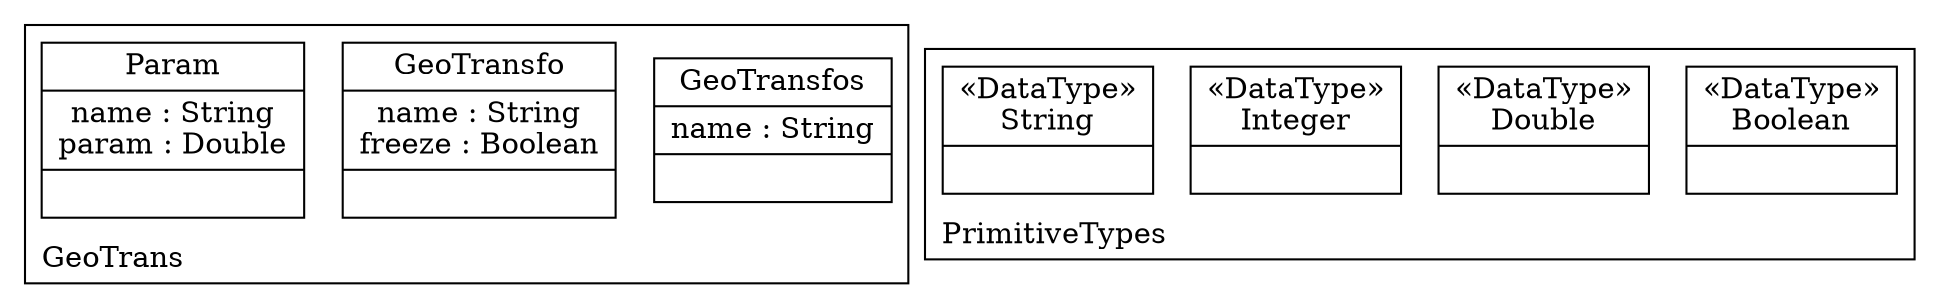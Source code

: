 digraph "KM3 Model in DOT" {
graph[rankdir=BT,labeljust=l,labelloc=t,nodeSep=0.75,compound=true];
 subgraph "cluster_GeoTrans"{
labelloc=t
color=black
label=GeoTrans
 node[shape=record];
GeoTransfos[label="{GeoTransfos|name : String| }"]
;
 node[shape=record];
GeoTransfo[label="{GeoTransfo|name : String\nfreeze : Boolean| }"]
;
 node[shape=record];
Param[label="{Param|name : String\nparam : Double| }"]
;

} subgraph "cluster_PrimitiveTypes"{
labelloc=t
color=black
label=PrimitiveTypes
 node[shape=record];
Boolean[label="{&#171;DataType&#187;\nBoolean|}"]
;
 node[shape=record];
Double[label="{&#171;DataType&#187;\nDouble|}"]
;
 node[shape=record];
Integer[label="{&#171;DataType&#187;\nInteger|}"]
;
 node[shape=record];
String[label="{&#171;DataType&#187;\nString|}"]
;

}
}